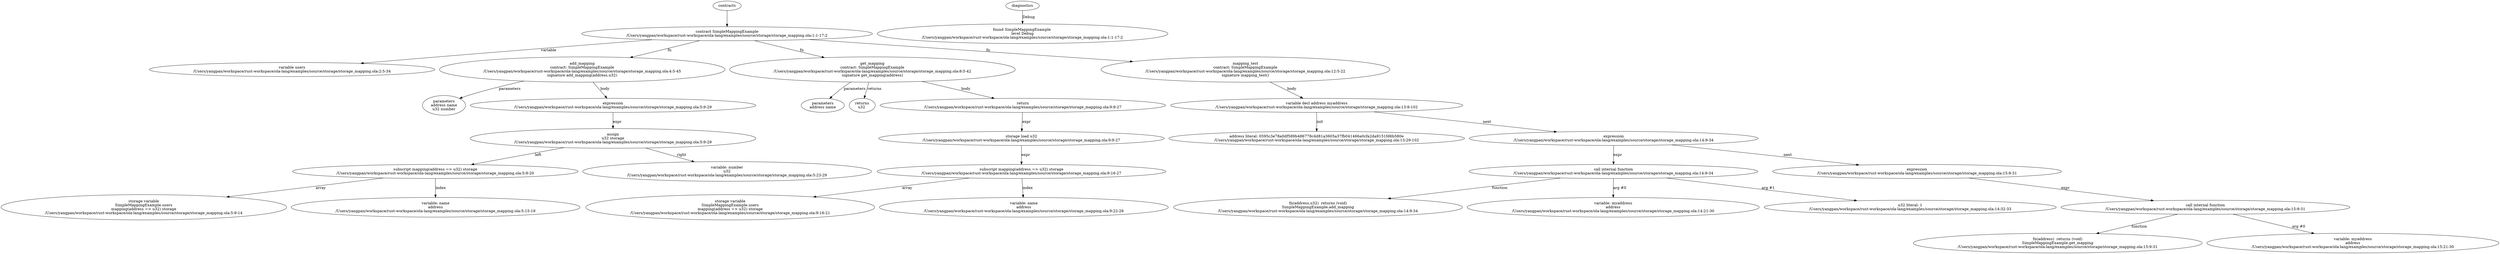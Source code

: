 strict digraph "/Users/yangpan/workspace/rust-workspace/ola-lang/examples/source/storage/storage_mapping.ola" {
	contract [label="contract SimpleMappingExample\n/Users/yangpan/workspace/rust-workspace/ola-lang/examples/source/storage/storage_mapping.ola:1:1-17:2"]
	var [label="variable users\n/Users/yangpan/workspace/rust-workspace/ola-lang/examples/source/storage/storage_mapping.ola:2:5-34"]
	add_mapping [label="add_mapping\ncontract: SimpleMappingExample\n/Users/yangpan/workspace/rust-workspace/ola-lang/examples/source/storage/storage_mapping.ola:4:5-45\nsignature add_mapping(address,u32)"]
	parameters [label="parameters\naddress name\nu32 number"]
	expr [label="expression\n/Users/yangpan/workspace/rust-workspace/ola-lang/examples/source/storage/storage_mapping.ola:5:9-29"]
	assign [label="assign\nu32 storage\n/Users/yangpan/workspace/rust-workspace/ola-lang/examples/source/storage/storage_mapping.ola:5:9-29"]
	subscript [label="subscript mapping(address => u32) storage\n/Users/yangpan/workspace/rust-workspace/ola-lang/examples/source/storage/storage_mapping.ola:5:9-20"]
	storage_var [label="storage variable\nSimpleMappingExample.users\nmapping(address => u32) storage\n/Users/yangpan/workspace/rust-workspace/ola-lang/examples/source/storage/storage_mapping.ola:5:9-14"]
	variable [label="variable: name\naddress\n/Users/yangpan/workspace/rust-workspace/ola-lang/examples/source/storage/storage_mapping.ola:5:15-19"]
	variable_10 [label="variable: number\nu32\n/Users/yangpan/workspace/rust-workspace/ola-lang/examples/source/storage/storage_mapping.ola:5:23-29"]
	get_mapping [label="get_mapping\ncontract: SimpleMappingExample\n/Users/yangpan/workspace/rust-workspace/ola-lang/examples/source/storage/storage_mapping.ola:8:5-42\nsignature get_mapping(address)"]
	parameters_12 [label="parameters\naddress name"]
	returns [label="returns\nu32 "]
	return [label="return\n/Users/yangpan/workspace/rust-workspace/ola-lang/examples/source/storage/storage_mapping.ola:9:9-27"]
	storage_load [label="storage load u32\n/Users/yangpan/workspace/rust-workspace/ola-lang/examples/source/storage/storage_mapping.ola:9:9-27"]
	subscript_16 [label="subscript mapping(address => u32) storage\n/Users/yangpan/workspace/rust-workspace/ola-lang/examples/source/storage/storage_mapping.ola:9:16-27"]
	storage_var_17 [label="storage variable\nSimpleMappingExample.users\nmapping(address => u32) storage\n/Users/yangpan/workspace/rust-workspace/ola-lang/examples/source/storage/storage_mapping.ola:9:16-21"]
	variable_18 [label="variable: name\naddress\n/Users/yangpan/workspace/rust-workspace/ola-lang/examples/source/storage/storage_mapping.ola:9:22-26"]
	mapping_test [label="mapping_test\ncontract: SimpleMappingExample\n/Users/yangpan/workspace/rust-workspace/ola-lang/examples/source/storage/storage_mapping.ola:12:5-22\nsignature mapping_test()"]
	var_decl [label="variable decl address myaddress\n/Users/yangpan/workspace/rust-workspace/ola-lang/examples/source/storage/storage_mapping.ola:13:9-102"]
	address_literal [label="address literal: 0595c3e78a0df589b486778c4d81a3605a37fb041466a0cfa2da9151fd6b580e\n/Users/yangpan/workspace/rust-workspace/ola-lang/examples/source/storage/storage_mapping.ola:13:29-102"]
	expr_22 [label="expression\n/Users/yangpan/workspace/rust-workspace/ola-lang/examples/source/storage/storage_mapping.ola:14:9-34"]
	call_internal_function [label="call internal function\n/Users/yangpan/workspace/rust-workspace/ola-lang/examples/source/storage/storage_mapping.ola:14:9-34"]
	internal_function [label="fn(address,u32)  returns (void)\nSimpleMappingExample.add_mapping\n/Users/yangpan/workspace/rust-workspace/ola-lang/examples/source/storage/storage_mapping.ola:14:9-34"]
	variable_25 [label="variable: myaddress\naddress\n/Users/yangpan/workspace/rust-workspace/ola-lang/examples/source/storage/storage_mapping.ola:14:21-30"]
	number_literal [label="u32 literal: 1\n/Users/yangpan/workspace/rust-workspace/ola-lang/examples/source/storage/storage_mapping.ola:14:32-33"]
	expr_27 [label="expression\n/Users/yangpan/workspace/rust-workspace/ola-lang/examples/source/storage/storage_mapping.ola:15:9-31"]
	call_internal_function_28 [label="call internal function\n/Users/yangpan/workspace/rust-workspace/ola-lang/examples/source/storage/storage_mapping.ola:15:9-31"]
	internal_function_29 [label="fn(address)  returns (void)\nSimpleMappingExample.get_mapping\n/Users/yangpan/workspace/rust-workspace/ola-lang/examples/source/storage/storage_mapping.ola:15:9-31"]
	variable_30 [label="variable: myaddress\naddress\n/Users/yangpan/workspace/rust-workspace/ola-lang/examples/source/storage/storage_mapping.ola:15:21-30"]
	diagnostic [label="found SimpleMappingExample \nlevel Debug\n/Users/yangpan/workspace/rust-workspace/ola-lang/examples/source/storage/storage_mapping.ola:1:1-17:2"]
	contracts -> contract
	contract -> var [label="variable"]
	contract -> add_mapping [label="fn"]
	add_mapping -> parameters [label="parameters"]
	add_mapping -> expr [label="body"]
	expr -> assign [label="expr"]
	assign -> subscript [label="left"]
	subscript -> storage_var [label="array"]
	subscript -> variable [label="index"]
	assign -> variable_10 [label="right"]
	contract -> get_mapping [label="fn"]
	get_mapping -> parameters_12 [label="parameters"]
	get_mapping -> returns [label="returns"]
	get_mapping -> return [label="body"]
	return -> storage_load [label="expr"]
	storage_load -> subscript_16 [label="expr"]
	subscript_16 -> storage_var_17 [label="array"]
	subscript_16 -> variable_18 [label="index"]
	contract -> mapping_test [label="fn"]
	mapping_test -> var_decl [label="body"]
	var_decl -> address_literal [label="init"]
	var_decl -> expr_22 [label="next"]
	expr_22 -> call_internal_function [label="expr"]
	call_internal_function -> internal_function [label="function"]
	call_internal_function -> variable_25 [label="arg #0"]
	call_internal_function -> number_literal [label="arg #1"]
	expr_22 -> expr_27 [label="next"]
	expr_27 -> call_internal_function_28 [label="expr"]
	call_internal_function_28 -> internal_function_29 [label="function"]
	call_internal_function_28 -> variable_30 [label="arg #0"]
	diagnostics -> diagnostic [label="Debug"]
}
